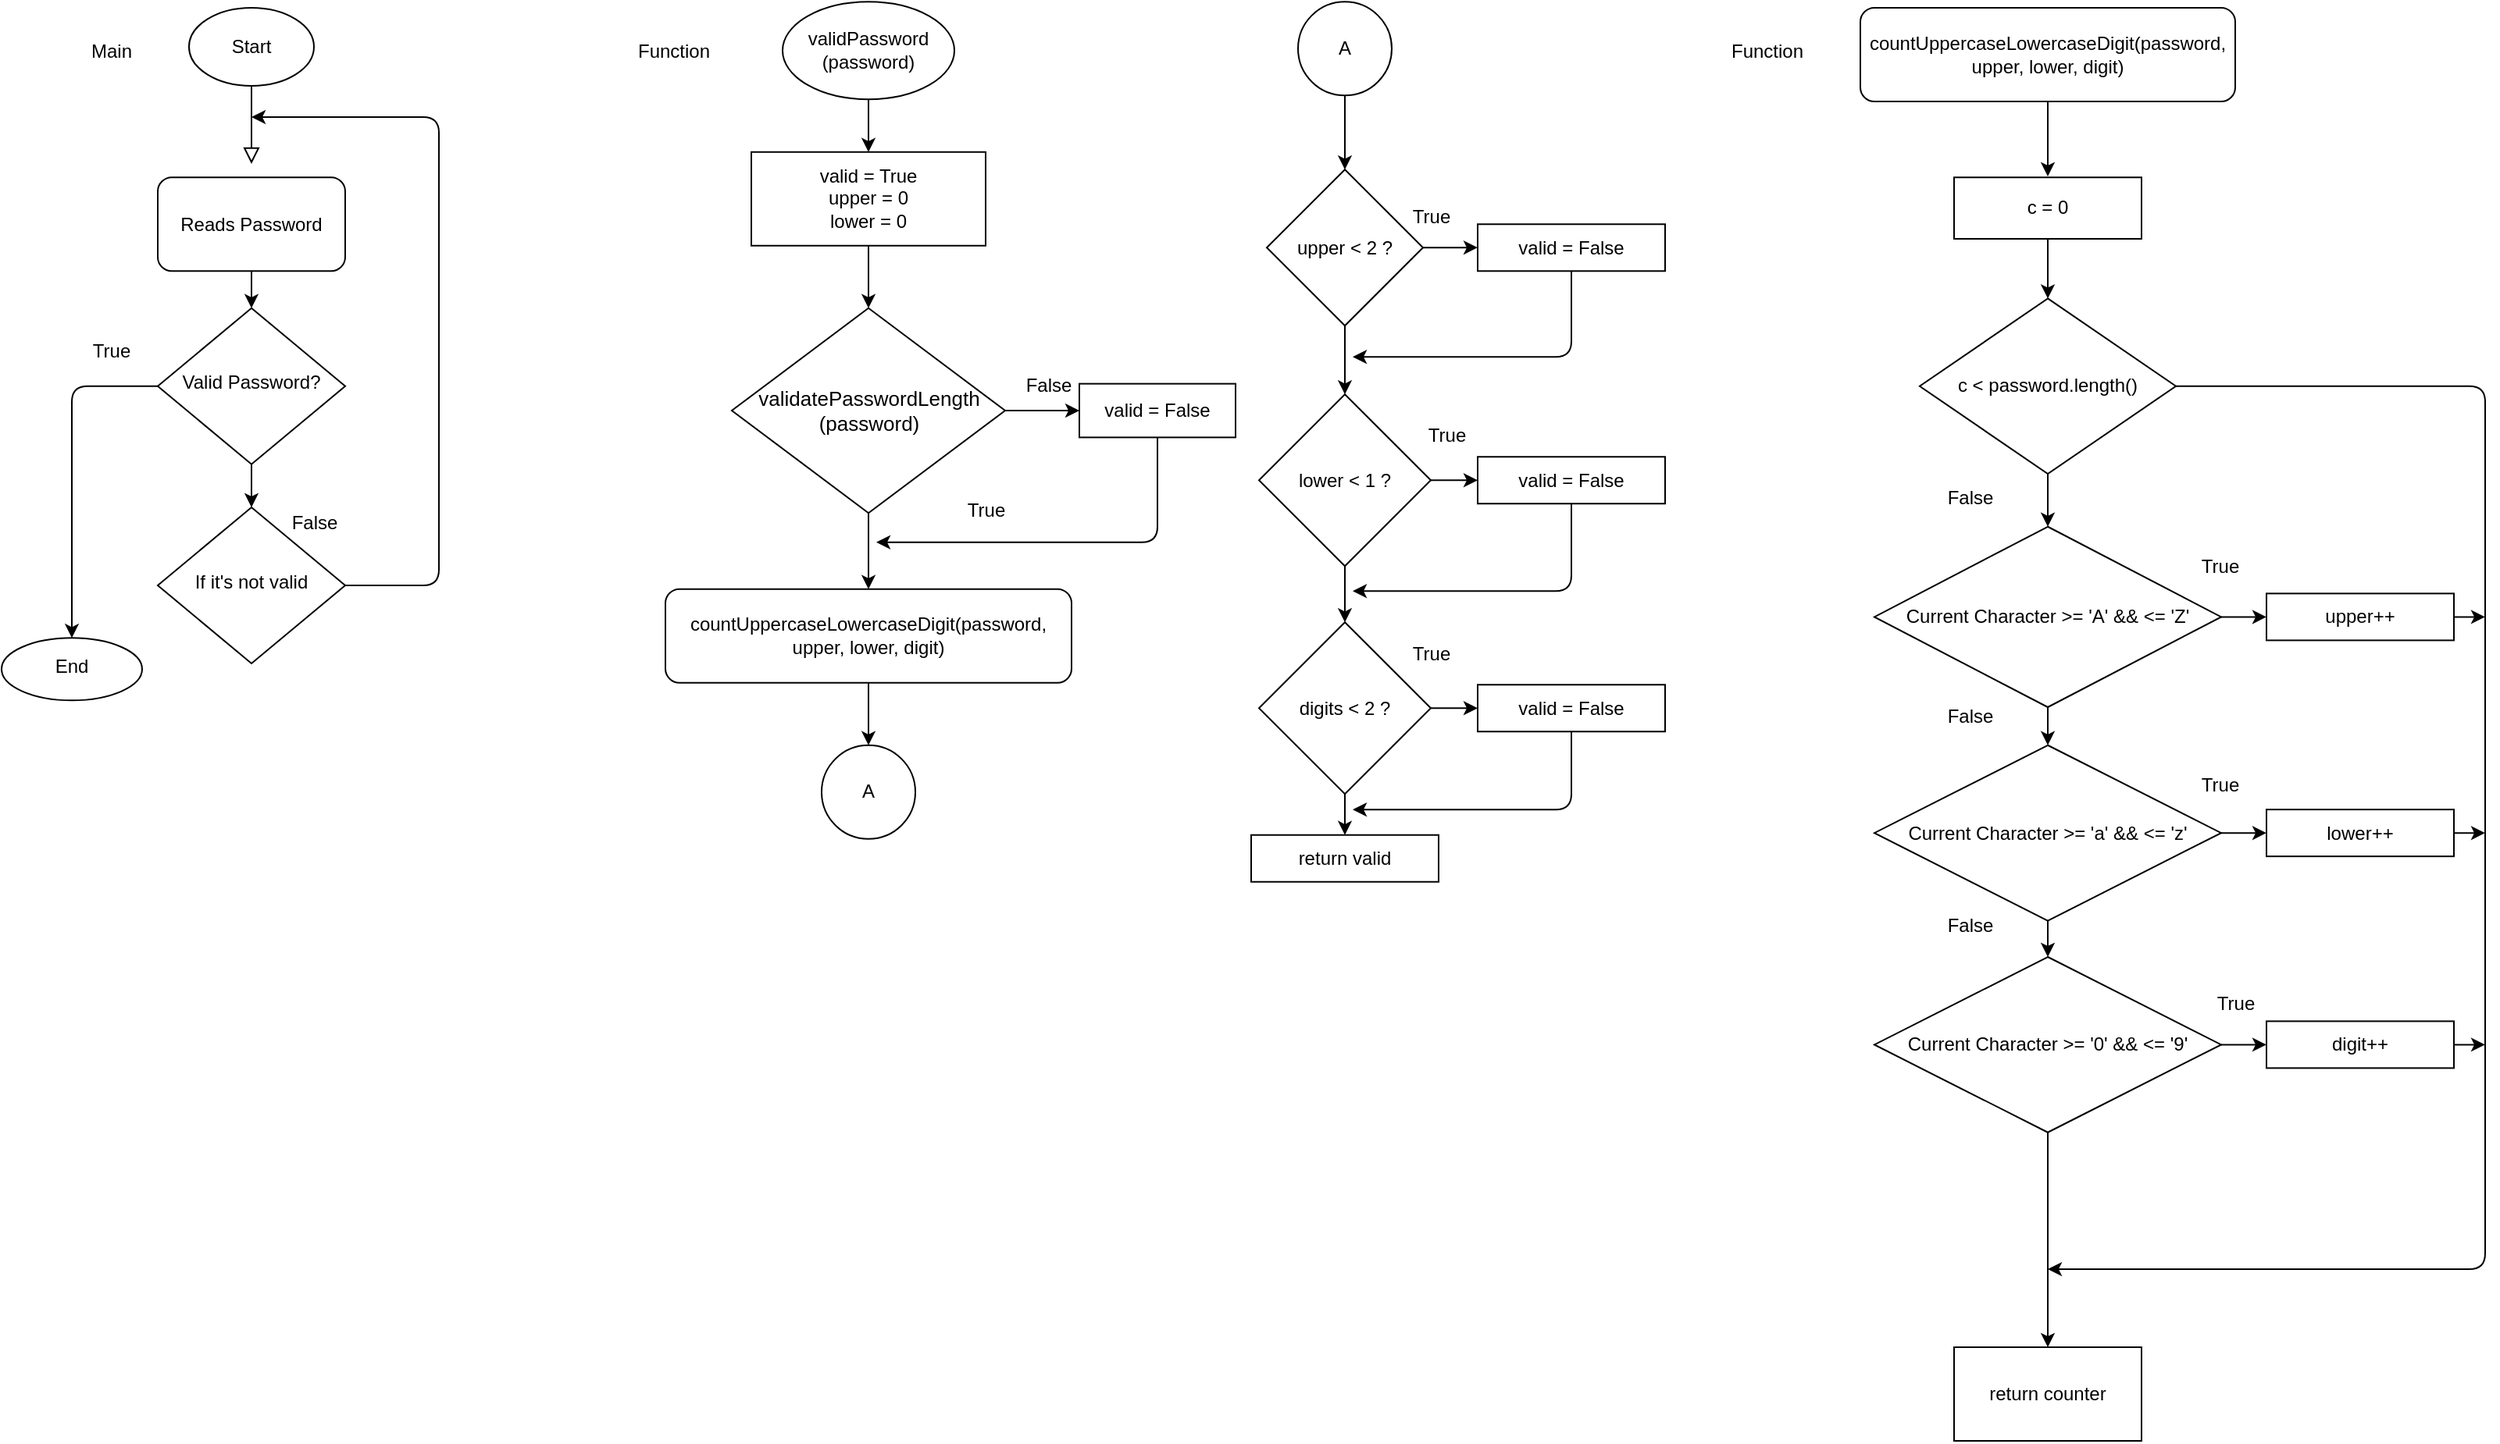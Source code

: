 <mxfile version="14.6.13" type="github">
  <diagram id="C5RBs43oDa-KdzZeNtuy" name="Page-1">
    <mxGraphModel dx="1673" dy="889" grid="1" gridSize="10" guides="1" tooltips="1" connect="1" arrows="1" fold="1" page="1" pageScale="1" pageWidth="1920" pageHeight="1200" math="0" shadow="0">
      <root>
        <mxCell id="WIyWlLk6GJQsqaUBKTNV-0" />
        <mxCell id="WIyWlLk6GJQsqaUBKTNV-1" parent="WIyWlLk6GJQsqaUBKTNV-0" />
        <mxCell id="WIyWlLk6GJQsqaUBKTNV-2" value="" style="html=1;jettySize=auto;orthogonalLoop=1;fontSize=11;endArrow=block;endFill=0;endSize=8;strokeWidth=1;shadow=0;labelBackgroundColor=none;edgeStyle=orthogonalEdgeStyle;" parent="WIyWlLk6GJQsqaUBKTNV-1" edge="1">
          <mxGeometry relative="1" as="geometry">
            <mxPoint x="430" y="72" as="sourcePoint" />
            <mxPoint x="430" y="122" as="targetPoint" />
          </mxGeometry>
        </mxCell>
        <mxCell id="QUAZW8t2TdC763v6tmOx-5" value="" style="edgeStyle=orthogonalEdgeStyle;curved=0;rounded=1;sketch=0;orthogonalLoop=1;jettySize=auto;html=1;" edge="1" parent="WIyWlLk6GJQsqaUBKTNV-1" source="WIyWlLk6GJQsqaUBKTNV-10" target="QUAZW8t2TdC763v6tmOx-4">
          <mxGeometry relative="1" as="geometry" />
        </mxCell>
        <mxCell id="QUAZW8t2TdC763v6tmOx-10" value="" style="edgeStyle=orthogonalEdgeStyle;curved=0;rounded=1;sketch=0;orthogonalLoop=1;jettySize=auto;html=1;" edge="1" parent="WIyWlLk6GJQsqaUBKTNV-1" source="WIyWlLk6GJQsqaUBKTNV-10" target="QUAZW8t2TdC763v6tmOx-9">
          <mxGeometry relative="1" as="geometry" />
        </mxCell>
        <mxCell id="WIyWlLk6GJQsqaUBKTNV-10" value="Valid Password?" style="rhombus;whiteSpace=wrap;html=1;shadow=0;fontFamily=Helvetica;fontSize=12;align=center;strokeWidth=1;spacing=6;spacingTop=-4;" parent="WIyWlLk6GJQsqaUBKTNV-1" vertex="1">
          <mxGeometry x="370" y="214.38" width="120" height="100" as="geometry" />
        </mxCell>
        <mxCell id="QUAZW8t2TdC763v6tmOx-1" value="Start" style="ellipse;whiteSpace=wrap;html=1;rounded=0;sketch=0;" vertex="1" parent="WIyWlLk6GJQsqaUBKTNV-1">
          <mxGeometry x="390" y="22" width="80" height="50" as="geometry" />
        </mxCell>
        <mxCell id="QUAZW8t2TdC763v6tmOx-3" value="" style="edgeStyle=orthogonalEdgeStyle;curved=0;rounded=1;sketch=0;orthogonalLoop=1;jettySize=auto;html=1;" edge="1" parent="WIyWlLk6GJQsqaUBKTNV-1" source="QUAZW8t2TdC763v6tmOx-2" target="WIyWlLk6GJQsqaUBKTNV-10">
          <mxGeometry relative="1" as="geometry" />
        </mxCell>
        <mxCell id="QUAZW8t2TdC763v6tmOx-2" value="Reads Password" style="rounded=1;whiteSpace=wrap;html=1;sketch=0;" vertex="1" parent="WIyWlLk6GJQsqaUBKTNV-1">
          <mxGeometry x="370" y="130.63" width="120" height="60" as="geometry" />
        </mxCell>
        <mxCell id="QUAZW8t2TdC763v6tmOx-6" style="edgeStyle=orthogonalEdgeStyle;curved=0;rounded=1;sketch=0;orthogonalLoop=1;jettySize=auto;html=1;" edge="1" parent="WIyWlLk6GJQsqaUBKTNV-1" source="QUAZW8t2TdC763v6tmOx-4">
          <mxGeometry relative="1" as="geometry">
            <mxPoint x="430" y="92" as="targetPoint" />
            <Array as="points">
              <mxPoint x="550" y="392" />
              <mxPoint x="550" y="92" />
            </Array>
          </mxGeometry>
        </mxCell>
        <mxCell id="QUAZW8t2TdC763v6tmOx-4" value="If it&#39;s not valid" style="rhombus;whiteSpace=wrap;html=1;shadow=0;fontFamily=Helvetica;fontSize=12;align=center;strokeWidth=1;spacing=6;spacingTop=-4;" vertex="1" parent="WIyWlLk6GJQsqaUBKTNV-1">
          <mxGeometry x="370" y="342" width="120" height="100" as="geometry" />
        </mxCell>
        <mxCell id="QUAZW8t2TdC763v6tmOx-9" value="End" style="ellipse;whiteSpace=wrap;html=1;shadow=0;strokeWidth=1;spacing=6;spacingTop=-4;" vertex="1" parent="WIyWlLk6GJQsqaUBKTNV-1">
          <mxGeometry x="270" y="425.63" width="90" height="40" as="geometry" />
        </mxCell>
        <mxCell id="QUAZW8t2TdC763v6tmOx-15" style="edgeStyle=orthogonalEdgeStyle;curved=0;rounded=1;sketch=0;orthogonalLoop=1;jettySize=auto;html=1;exitX=0.5;exitY=1;exitDx=0;exitDy=0;entryX=0.5;entryY=0;entryDx=0;entryDy=0;" edge="1" parent="WIyWlLk6GJQsqaUBKTNV-1" source="QUAZW8t2TdC763v6tmOx-11" target="QUAZW8t2TdC763v6tmOx-14">
          <mxGeometry relative="1" as="geometry" />
        </mxCell>
        <mxCell id="QUAZW8t2TdC763v6tmOx-11" value="validPassword&lt;br&gt;(password)" style="ellipse;whiteSpace=wrap;html=1;rounded=0;sketch=0;" vertex="1" parent="WIyWlLk6GJQsqaUBKTNV-1">
          <mxGeometry x="770" y="18.13" width="110" height="62.5" as="geometry" />
        </mxCell>
        <mxCell id="QUAZW8t2TdC763v6tmOx-16" style="edgeStyle=orthogonalEdgeStyle;curved=0;rounded=1;sketch=0;orthogonalLoop=1;jettySize=auto;html=1;exitX=0.5;exitY=1;exitDx=0;exitDy=0;" edge="1" parent="WIyWlLk6GJQsqaUBKTNV-1" source="QUAZW8t2TdC763v6tmOx-14">
          <mxGeometry relative="1" as="geometry">
            <mxPoint x="825" y="214.38" as="targetPoint" />
          </mxGeometry>
        </mxCell>
        <mxCell id="QUAZW8t2TdC763v6tmOx-14" value="valid = True&lt;br&gt;upper = 0&lt;br&gt;lower = 0" style="rounded=0;whiteSpace=wrap;html=1;sketch=0;" vertex="1" parent="WIyWlLk6GJQsqaUBKTNV-1">
          <mxGeometry x="750" y="114.38" width="150" height="60" as="geometry" />
        </mxCell>
        <mxCell id="QUAZW8t2TdC763v6tmOx-18" style="edgeStyle=orthogonalEdgeStyle;curved=0;rounded=1;sketch=0;orthogonalLoop=1;jettySize=auto;html=1;" edge="1" parent="WIyWlLk6GJQsqaUBKTNV-1" source="QUAZW8t2TdC763v6tmOx-17" target="QUAZW8t2TdC763v6tmOx-19">
          <mxGeometry relative="1" as="geometry">
            <mxPoint x="825" y="404.38" as="targetPoint" />
          </mxGeometry>
        </mxCell>
        <mxCell id="QUAZW8t2TdC763v6tmOx-23" style="edgeStyle=orthogonalEdgeStyle;curved=0;rounded=1;sketch=0;orthogonalLoop=1;jettySize=auto;html=1;exitX=1;exitY=0.5;exitDx=0;exitDy=0;" edge="1" parent="WIyWlLk6GJQsqaUBKTNV-1" source="QUAZW8t2TdC763v6tmOx-17" target="QUAZW8t2TdC763v6tmOx-24">
          <mxGeometry relative="1" as="geometry">
            <mxPoint x="980" y="280.38" as="targetPoint" />
          </mxGeometry>
        </mxCell>
        <mxCell id="QUAZW8t2TdC763v6tmOx-17" value="&lt;font style=&quot;font-size: 13px&quot;&gt;validatePasswordLength&lt;br&gt;(password)&lt;br&gt;&lt;/font&gt;" style="rhombus;whiteSpace=wrap;html=1;rounded=0;sketch=0;" vertex="1" parent="WIyWlLk6GJQsqaUBKTNV-1">
          <mxGeometry x="737.5" y="214.38" width="175" height="131.25" as="geometry" />
        </mxCell>
        <mxCell id="QUAZW8t2TdC763v6tmOx-21" value="" style="edgeStyle=orthogonalEdgeStyle;curved=0;rounded=1;sketch=0;orthogonalLoop=1;jettySize=auto;html=1;" edge="1" parent="WIyWlLk6GJQsqaUBKTNV-1" source="QUAZW8t2TdC763v6tmOx-19" target="QUAZW8t2TdC763v6tmOx-22">
          <mxGeometry relative="1" as="geometry">
            <mxPoint x="825" y="504.38" as="targetPoint" />
          </mxGeometry>
        </mxCell>
        <mxCell id="QUAZW8t2TdC763v6tmOx-19" value="countUppercaseLowercaseDigit(password, upper, lower, digit)" style="rounded=1;whiteSpace=wrap;html=1;sketch=0;" vertex="1" parent="WIyWlLk6GJQsqaUBKTNV-1">
          <mxGeometry x="695" y="394.38" width="260" height="60" as="geometry" />
        </mxCell>
        <mxCell id="QUAZW8t2TdC763v6tmOx-22" value="A" style="ellipse;whiteSpace=wrap;html=1;aspect=fixed;rounded=0;sketch=0;" vertex="1" parent="WIyWlLk6GJQsqaUBKTNV-1">
          <mxGeometry x="795" y="494.38" width="60" height="60" as="geometry" />
        </mxCell>
        <mxCell id="QUAZW8t2TdC763v6tmOx-25" style="edgeStyle=orthogonalEdgeStyle;curved=0;rounded=1;sketch=0;orthogonalLoop=1;jettySize=auto;html=1;" edge="1" parent="WIyWlLk6GJQsqaUBKTNV-1" source="QUAZW8t2TdC763v6tmOx-24">
          <mxGeometry relative="1" as="geometry">
            <mxPoint x="830" y="364.38" as="targetPoint" />
            <Array as="points">
              <mxPoint x="1010" y="364.38" />
            </Array>
          </mxGeometry>
        </mxCell>
        <mxCell id="QUAZW8t2TdC763v6tmOx-24" value="valid = False" style="rounded=0;whiteSpace=wrap;html=1;sketch=0;" vertex="1" parent="WIyWlLk6GJQsqaUBKTNV-1">
          <mxGeometry x="960" y="262.82" width="100" height="34.37" as="geometry" />
        </mxCell>
        <mxCell id="QUAZW8t2TdC763v6tmOx-26" value="True" style="text;html=1;align=center;verticalAlign=middle;resizable=0;points=[];autosize=1;strokeColor=none;" vertex="1" parent="WIyWlLk6GJQsqaUBKTNV-1">
          <mxGeometry x="880" y="334.38" width="40" height="20" as="geometry" />
        </mxCell>
        <mxCell id="QUAZW8t2TdC763v6tmOx-27" value="True" style="text;html=1;align=center;verticalAlign=middle;resizable=0;points=[];autosize=1;strokeColor=none;" vertex="1" parent="WIyWlLk6GJQsqaUBKTNV-1">
          <mxGeometry x="320" y="232" width="40" height="20" as="geometry" />
        </mxCell>
        <mxCell id="QUAZW8t2TdC763v6tmOx-28" value="False" style="text;html=1;align=center;verticalAlign=middle;resizable=0;points=[];autosize=1;strokeColor=none;" vertex="1" parent="WIyWlLk6GJQsqaUBKTNV-1">
          <mxGeometry x="920" y="254.38" width="40" height="20" as="geometry" />
        </mxCell>
        <mxCell id="QUAZW8t2TdC763v6tmOx-29" value="False" style="text;html=1;align=center;verticalAlign=middle;resizable=0;points=[];autosize=1;strokeColor=none;" vertex="1" parent="WIyWlLk6GJQsqaUBKTNV-1">
          <mxGeometry x="450" y="342" width="40" height="20" as="geometry" />
        </mxCell>
        <mxCell id="QUAZW8t2TdC763v6tmOx-33" value="" style="edgeStyle=orthogonalEdgeStyle;curved=0;rounded=1;sketch=0;orthogonalLoop=1;jettySize=auto;html=1;" edge="1" parent="WIyWlLk6GJQsqaUBKTNV-1" source="QUAZW8t2TdC763v6tmOx-31" target="QUAZW8t2TdC763v6tmOx-32">
          <mxGeometry relative="1" as="geometry" />
        </mxCell>
        <mxCell id="QUAZW8t2TdC763v6tmOx-31" value="A" style="ellipse;whiteSpace=wrap;html=1;aspect=fixed;rounded=0;sketch=0;" vertex="1" parent="WIyWlLk6GJQsqaUBKTNV-1">
          <mxGeometry x="1100" y="18.13" width="60" height="60" as="geometry" />
        </mxCell>
        <mxCell id="QUAZW8t2TdC763v6tmOx-35" value="" style="edgeStyle=orthogonalEdgeStyle;curved=0;rounded=1;sketch=0;orthogonalLoop=1;jettySize=auto;html=1;" edge="1" parent="WIyWlLk6GJQsqaUBKTNV-1" source="QUAZW8t2TdC763v6tmOx-32" target="QUAZW8t2TdC763v6tmOx-34">
          <mxGeometry relative="1" as="geometry" />
        </mxCell>
        <mxCell id="QUAZW8t2TdC763v6tmOx-37" value="" style="edgeStyle=orthogonalEdgeStyle;curved=0;rounded=1;sketch=0;orthogonalLoop=1;jettySize=auto;html=1;" edge="1" parent="WIyWlLk6GJQsqaUBKTNV-1" source="QUAZW8t2TdC763v6tmOx-32" target="QUAZW8t2TdC763v6tmOx-36">
          <mxGeometry relative="1" as="geometry" />
        </mxCell>
        <mxCell id="QUAZW8t2TdC763v6tmOx-32" value="upper &amp;lt; 2 ?" style="rhombus;whiteSpace=wrap;html=1;rounded=0;sketch=0;" vertex="1" parent="WIyWlLk6GJQsqaUBKTNV-1">
          <mxGeometry x="1080" y="125.63" width="100" height="100" as="geometry" />
        </mxCell>
        <mxCell id="QUAZW8t2TdC763v6tmOx-42" style="edgeStyle=orthogonalEdgeStyle;curved=0;rounded=1;sketch=0;orthogonalLoop=1;jettySize=auto;html=1;exitX=0.5;exitY=1;exitDx=0;exitDy=0;" edge="1" parent="WIyWlLk6GJQsqaUBKTNV-1" source="QUAZW8t2TdC763v6tmOx-34">
          <mxGeometry relative="1" as="geometry">
            <mxPoint x="1135" y="245.63" as="targetPoint" />
            <Array as="points">
              <mxPoint x="1275" y="245.63" />
            </Array>
          </mxGeometry>
        </mxCell>
        <mxCell id="QUAZW8t2TdC763v6tmOx-34" value="valid = False" style="rounded=0;whiteSpace=wrap;html=1;sketch=0;" vertex="1" parent="WIyWlLk6GJQsqaUBKTNV-1">
          <mxGeometry x="1215" y="160.63" width="120" height="30" as="geometry" />
        </mxCell>
        <mxCell id="QUAZW8t2TdC763v6tmOx-47" style="edgeStyle=orthogonalEdgeStyle;curved=0;rounded=1;sketch=0;orthogonalLoop=1;jettySize=auto;html=1;exitX=1;exitY=0.5;exitDx=0;exitDy=0;entryX=0;entryY=0.5;entryDx=0;entryDy=0;" edge="1" parent="WIyWlLk6GJQsqaUBKTNV-1" source="QUAZW8t2TdC763v6tmOx-36" target="QUAZW8t2TdC763v6tmOx-46">
          <mxGeometry relative="1" as="geometry" />
        </mxCell>
        <mxCell id="QUAZW8t2TdC763v6tmOx-50" value="" style="edgeStyle=orthogonalEdgeStyle;curved=0;rounded=1;sketch=0;orthogonalLoop=1;jettySize=auto;html=1;" edge="1" parent="WIyWlLk6GJQsqaUBKTNV-1" source="QUAZW8t2TdC763v6tmOx-36" target="QUAZW8t2TdC763v6tmOx-49">
          <mxGeometry relative="1" as="geometry" />
        </mxCell>
        <mxCell id="QUAZW8t2TdC763v6tmOx-36" value="lower &amp;lt; 1 ?" style="rhombus;whiteSpace=wrap;html=1;rounded=0;sketch=0;" vertex="1" parent="WIyWlLk6GJQsqaUBKTNV-1">
          <mxGeometry x="1075" y="269.63" width="110" height="110" as="geometry" />
        </mxCell>
        <mxCell id="QUAZW8t2TdC763v6tmOx-39" value="True" style="text;html=1;align=center;verticalAlign=middle;resizable=0;points=[];autosize=1;strokeColor=none;" vertex="1" parent="WIyWlLk6GJQsqaUBKTNV-1">
          <mxGeometry x="1165" y="145.63" width="40" height="20" as="geometry" />
        </mxCell>
        <mxCell id="QUAZW8t2TdC763v6tmOx-56" style="edgeStyle=orthogonalEdgeStyle;curved=0;rounded=1;sketch=0;orthogonalLoop=1;jettySize=auto;html=1;exitX=0.5;exitY=1;exitDx=0;exitDy=0;" edge="1" parent="WIyWlLk6GJQsqaUBKTNV-1" source="QUAZW8t2TdC763v6tmOx-46">
          <mxGeometry relative="1" as="geometry">
            <mxPoint x="1135" y="395.63" as="targetPoint" />
            <Array as="points">
              <mxPoint x="1275" y="395.63" />
            </Array>
          </mxGeometry>
        </mxCell>
        <mxCell id="QUAZW8t2TdC763v6tmOx-46" value="valid = False" style="rounded=0;whiteSpace=wrap;html=1;sketch=0;" vertex="1" parent="WIyWlLk6GJQsqaUBKTNV-1">
          <mxGeometry x="1215" y="309.63" width="120" height="30" as="geometry" />
        </mxCell>
        <mxCell id="QUAZW8t2TdC763v6tmOx-48" value="True" style="text;html=1;align=center;verticalAlign=middle;resizable=0;points=[];autosize=1;strokeColor=none;" vertex="1" parent="WIyWlLk6GJQsqaUBKTNV-1">
          <mxGeometry x="1175" y="285.63" width="40" height="20" as="geometry" />
        </mxCell>
        <mxCell id="QUAZW8t2TdC763v6tmOx-52" style="edgeStyle=orthogonalEdgeStyle;curved=0;rounded=1;sketch=0;orthogonalLoop=1;jettySize=auto;html=1;exitX=1;exitY=0.5;exitDx=0;exitDy=0;entryX=0;entryY=0.5;entryDx=0;entryDy=0;" edge="1" parent="WIyWlLk6GJQsqaUBKTNV-1" source="QUAZW8t2TdC763v6tmOx-49" target="QUAZW8t2TdC763v6tmOx-51">
          <mxGeometry relative="1" as="geometry" />
        </mxCell>
        <mxCell id="QUAZW8t2TdC763v6tmOx-54" style="edgeStyle=orthogonalEdgeStyle;curved=0;rounded=1;sketch=0;orthogonalLoop=1;jettySize=auto;html=1;exitX=0.5;exitY=1;exitDx=0;exitDy=0;" edge="1" parent="WIyWlLk6GJQsqaUBKTNV-1" source="QUAZW8t2TdC763v6tmOx-49" target="QUAZW8t2TdC763v6tmOx-55">
          <mxGeometry relative="1" as="geometry">
            <mxPoint x="1130" y="575.63" as="targetPoint" />
          </mxGeometry>
        </mxCell>
        <mxCell id="QUAZW8t2TdC763v6tmOx-49" value="digits &amp;lt; 2 ?" style="rhombus;whiteSpace=wrap;html=1;rounded=0;sketch=0;" vertex="1" parent="WIyWlLk6GJQsqaUBKTNV-1">
          <mxGeometry x="1075" y="415.63" width="110" height="110" as="geometry" />
        </mxCell>
        <mxCell id="QUAZW8t2TdC763v6tmOx-57" style="edgeStyle=orthogonalEdgeStyle;curved=0;rounded=1;sketch=0;orthogonalLoop=1;jettySize=auto;html=1;" edge="1" parent="WIyWlLk6GJQsqaUBKTNV-1" source="QUAZW8t2TdC763v6tmOx-51">
          <mxGeometry relative="1" as="geometry">
            <mxPoint x="1135" y="535.63" as="targetPoint" />
            <Array as="points">
              <mxPoint x="1275" y="535.63" />
            </Array>
          </mxGeometry>
        </mxCell>
        <mxCell id="QUAZW8t2TdC763v6tmOx-51" value="valid = False" style="rounded=0;whiteSpace=wrap;html=1;sketch=0;" vertex="1" parent="WIyWlLk6GJQsqaUBKTNV-1">
          <mxGeometry x="1215" y="455.63" width="120" height="30" as="geometry" />
        </mxCell>
        <mxCell id="QUAZW8t2TdC763v6tmOx-53" value="True" style="text;html=1;align=center;verticalAlign=middle;resizable=0;points=[];autosize=1;strokeColor=none;" vertex="1" parent="WIyWlLk6GJQsqaUBKTNV-1">
          <mxGeometry x="1165" y="425.63" width="40" height="20" as="geometry" />
        </mxCell>
        <mxCell id="QUAZW8t2TdC763v6tmOx-55" value="return valid" style="rounded=0;whiteSpace=wrap;html=1;sketch=0;" vertex="1" parent="WIyWlLk6GJQsqaUBKTNV-1">
          <mxGeometry x="1070" y="551.88" width="120" height="30" as="geometry" />
        </mxCell>
        <mxCell id="QUAZW8t2TdC763v6tmOx-60" style="edgeStyle=orthogonalEdgeStyle;curved=0;rounded=1;sketch=0;orthogonalLoop=1;jettySize=auto;html=1;exitX=0.5;exitY=1;exitDx=0;exitDy=0;" edge="1" parent="WIyWlLk6GJQsqaUBKTNV-1" source="QUAZW8t2TdC763v6tmOx-59">
          <mxGeometry relative="1" as="geometry">
            <mxPoint x="1580" y="130" as="targetPoint" />
          </mxGeometry>
        </mxCell>
        <mxCell id="QUAZW8t2TdC763v6tmOx-59" value="countUppercaseLowercaseDigit(password, upper, lower, digit)" style="rounded=1;whiteSpace=wrap;html=1;sketch=0;" vertex="1" parent="WIyWlLk6GJQsqaUBKTNV-1">
          <mxGeometry x="1460" y="22" width="240" height="60" as="geometry" />
        </mxCell>
        <mxCell id="QUAZW8t2TdC763v6tmOx-63" value="" style="edgeStyle=orthogonalEdgeStyle;curved=0;rounded=1;sketch=0;orthogonalLoop=1;jettySize=auto;html=1;" edge="1" parent="WIyWlLk6GJQsqaUBKTNV-1" source="QUAZW8t2TdC763v6tmOx-61" target="QUAZW8t2TdC763v6tmOx-62">
          <mxGeometry relative="1" as="geometry" />
        </mxCell>
        <mxCell id="QUAZW8t2TdC763v6tmOx-61" value="c = 0" style="rounded=0;whiteSpace=wrap;html=1;sketch=0;" vertex="1" parent="WIyWlLk6GJQsqaUBKTNV-1">
          <mxGeometry x="1520" y="130.63" width="120" height="39.37" as="geometry" />
        </mxCell>
        <mxCell id="QUAZW8t2TdC763v6tmOx-65" style="edgeStyle=orthogonalEdgeStyle;curved=0;rounded=1;sketch=0;orthogonalLoop=1;jettySize=auto;html=1;exitX=0.5;exitY=1;exitDx=0;exitDy=0;entryX=0.5;entryY=0;entryDx=0;entryDy=0;" edge="1" parent="WIyWlLk6GJQsqaUBKTNV-1" source="QUAZW8t2TdC763v6tmOx-62" target="QUAZW8t2TdC763v6tmOx-64">
          <mxGeometry relative="1" as="geometry" />
        </mxCell>
        <mxCell id="QUAZW8t2TdC763v6tmOx-69" style="edgeStyle=orthogonalEdgeStyle;curved=0;rounded=1;sketch=0;orthogonalLoop=1;jettySize=auto;html=1;" edge="1" parent="WIyWlLk6GJQsqaUBKTNV-1" source="QUAZW8t2TdC763v6tmOx-62">
          <mxGeometry relative="1" as="geometry">
            <mxPoint x="1580" y="830" as="targetPoint" />
            <Array as="points">
              <mxPoint x="1860" y="264" />
              <mxPoint x="1860" y="830" />
            </Array>
          </mxGeometry>
        </mxCell>
        <mxCell id="QUAZW8t2TdC763v6tmOx-62" value="c &amp;lt; password.length()" style="rhombus;whiteSpace=wrap;html=1;rounded=0;sketch=0;" vertex="1" parent="WIyWlLk6GJQsqaUBKTNV-1">
          <mxGeometry x="1498" y="208.19" width="164" height="112.38" as="geometry" />
        </mxCell>
        <mxCell id="QUAZW8t2TdC763v6tmOx-67" style="edgeStyle=orthogonalEdgeStyle;curved=0;rounded=1;sketch=0;orthogonalLoop=1;jettySize=auto;html=1;exitX=0.5;exitY=1;exitDx=0;exitDy=0;entryX=0.5;entryY=0;entryDx=0;entryDy=0;" edge="1" parent="WIyWlLk6GJQsqaUBKTNV-1" source="QUAZW8t2TdC763v6tmOx-64" target="QUAZW8t2TdC763v6tmOx-66">
          <mxGeometry relative="1" as="geometry" />
        </mxCell>
        <mxCell id="QUAZW8t2TdC763v6tmOx-71" value="" style="edgeStyle=orthogonalEdgeStyle;curved=0;rounded=1;sketch=0;orthogonalLoop=1;jettySize=auto;html=1;" edge="1" parent="WIyWlLk6GJQsqaUBKTNV-1" source="QUAZW8t2TdC763v6tmOx-64" target="QUAZW8t2TdC763v6tmOx-70">
          <mxGeometry relative="1" as="geometry" />
        </mxCell>
        <mxCell id="QUAZW8t2TdC763v6tmOx-64" value="Current Character &amp;gt;= &#39;A&#39; &amp;amp;&amp;amp; &amp;lt;= &#39;Z&#39;" style="rhombus;whiteSpace=wrap;html=1;rounded=0;sketch=0;" vertex="1" parent="WIyWlLk6GJQsqaUBKTNV-1">
          <mxGeometry x="1469" y="354.38" width="222" height="115.62" as="geometry" />
        </mxCell>
        <mxCell id="QUAZW8t2TdC763v6tmOx-76" style="edgeStyle=orthogonalEdgeStyle;curved=0;rounded=1;sketch=0;orthogonalLoop=1;jettySize=auto;html=1;exitX=1;exitY=0.5;exitDx=0;exitDy=0;entryX=0;entryY=0.5;entryDx=0;entryDy=0;" edge="1" parent="WIyWlLk6GJQsqaUBKTNV-1" source="QUAZW8t2TdC763v6tmOx-66" target="QUAZW8t2TdC763v6tmOx-74">
          <mxGeometry relative="1" as="geometry" />
        </mxCell>
        <mxCell id="QUAZW8t2TdC763v6tmOx-78" style="edgeStyle=orthogonalEdgeStyle;curved=0;rounded=1;sketch=0;orthogonalLoop=1;jettySize=auto;html=1;exitX=0.5;exitY=1;exitDx=0;exitDy=0;entryX=0.5;entryY=0;entryDx=0;entryDy=0;" edge="1" parent="WIyWlLk6GJQsqaUBKTNV-1" source="QUAZW8t2TdC763v6tmOx-66" target="QUAZW8t2TdC763v6tmOx-68">
          <mxGeometry relative="1" as="geometry" />
        </mxCell>
        <mxCell id="QUAZW8t2TdC763v6tmOx-66" value="Current Character &amp;gt;= &#39;a&#39; &amp;amp;&amp;amp; &amp;lt;= &#39;z&#39;" style="rhombus;whiteSpace=wrap;html=1;rounded=0;sketch=0;" vertex="1" parent="WIyWlLk6GJQsqaUBKTNV-1">
          <mxGeometry x="1469" y="494.38" width="222" height="112.38" as="geometry" />
        </mxCell>
        <mxCell id="QUAZW8t2TdC763v6tmOx-80" style="edgeStyle=orthogonalEdgeStyle;curved=0;rounded=1;sketch=0;orthogonalLoop=1;jettySize=auto;html=1;exitX=1;exitY=0.5;exitDx=0;exitDy=0;entryX=0;entryY=0.5;entryDx=0;entryDy=0;" edge="1" parent="WIyWlLk6GJQsqaUBKTNV-1" source="QUAZW8t2TdC763v6tmOx-68" target="QUAZW8t2TdC763v6tmOx-79">
          <mxGeometry relative="1" as="geometry" />
        </mxCell>
        <mxCell id="QUAZW8t2TdC763v6tmOx-82" style="edgeStyle=orthogonalEdgeStyle;curved=0;rounded=1;sketch=0;orthogonalLoop=1;jettySize=auto;html=1;exitX=0.5;exitY=1;exitDx=0;exitDy=0;" edge="1" parent="WIyWlLk6GJQsqaUBKTNV-1" source="QUAZW8t2TdC763v6tmOx-68" target="QUAZW8t2TdC763v6tmOx-83">
          <mxGeometry relative="1" as="geometry">
            <mxPoint x="1580" y="810" as="targetPoint" />
          </mxGeometry>
        </mxCell>
        <mxCell id="QUAZW8t2TdC763v6tmOx-68" value="Current Character &amp;gt;= &#39;0&#39; &amp;amp;&amp;amp; &amp;lt;= &#39;9&#39;" style="rhombus;whiteSpace=wrap;html=1;rounded=0;sketch=0;" vertex="1" parent="WIyWlLk6GJQsqaUBKTNV-1">
          <mxGeometry x="1469" y="630" width="222" height="112.38" as="geometry" />
        </mxCell>
        <mxCell id="QUAZW8t2TdC763v6tmOx-75" style="edgeStyle=orthogonalEdgeStyle;curved=0;rounded=1;sketch=0;orthogonalLoop=1;jettySize=auto;html=1;exitX=1;exitY=0.5;exitDx=0;exitDy=0;" edge="1" parent="WIyWlLk6GJQsqaUBKTNV-1" source="QUAZW8t2TdC763v6tmOx-70">
          <mxGeometry relative="1" as="geometry">
            <mxPoint x="1860" y="412" as="targetPoint" />
          </mxGeometry>
        </mxCell>
        <mxCell id="QUAZW8t2TdC763v6tmOx-70" value="upper++" style="rounded=0;whiteSpace=wrap;html=1;sketch=0;" vertex="1" parent="WIyWlLk6GJQsqaUBKTNV-1">
          <mxGeometry x="1720" y="397.19" width="120" height="30" as="geometry" />
        </mxCell>
        <mxCell id="QUAZW8t2TdC763v6tmOx-77" style="edgeStyle=orthogonalEdgeStyle;curved=0;rounded=1;sketch=0;orthogonalLoop=1;jettySize=auto;html=1;exitX=1;exitY=0.5;exitDx=0;exitDy=0;" edge="1" parent="WIyWlLk6GJQsqaUBKTNV-1" source="QUAZW8t2TdC763v6tmOx-74">
          <mxGeometry relative="1" as="geometry">
            <mxPoint x="1860" y="551" as="targetPoint" />
          </mxGeometry>
        </mxCell>
        <mxCell id="QUAZW8t2TdC763v6tmOx-74" value="lower++" style="rounded=0;whiteSpace=wrap;html=1;sketch=0;" vertex="1" parent="WIyWlLk6GJQsqaUBKTNV-1">
          <mxGeometry x="1720" y="535.57" width="120" height="30" as="geometry" />
        </mxCell>
        <mxCell id="QUAZW8t2TdC763v6tmOx-81" style="edgeStyle=orthogonalEdgeStyle;curved=0;rounded=1;sketch=0;orthogonalLoop=1;jettySize=auto;html=1;exitX=1;exitY=0.5;exitDx=0;exitDy=0;" edge="1" parent="WIyWlLk6GJQsqaUBKTNV-1" source="QUAZW8t2TdC763v6tmOx-79">
          <mxGeometry relative="1" as="geometry">
            <mxPoint x="1860" y="686" as="targetPoint" />
          </mxGeometry>
        </mxCell>
        <mxCell id="QUAZW8t2TdC763v6tmOx-79" value="digit++" style="rounded=0;whiteSpace=wrap;html=1;sketch=0;" vertex="1" parent="WIyWlLk6GJQsqaUBKTNV-1">
          <mxGeometry x="1720" y="671.19" width="120" height="30" as="geometry" />
        </mxCell>
        <mxCell id="QUAZW8t2TdC763v6tmOx-83" value="return counter" style="rounded=0;whiteSpace=wrap;html=1;sketch=0;" vertex="1" parent="WIyWlLk6GJQsqaUBKTNV-1">
          <mxGeometry x="1520" y="880" width="120" height="60" as="geometry" />
        </mxCell>
        <mxCell id="QUAZW8t2TdC763v6tmOx-84" value="True" style="text;html=1;align=center;verticalAlign=middle;resizable=0;points=[];autosize=1;strokeColor=none;" vertex="1" parent="WIyWlLk6GJQsqaUBKTNV-1">
          <mxGeometry x="1670" y="370" width="40" height="20" as="geometry" />
        </mxCell>
        <mxCell id="QUAZW8t2TdC763v6tmOx-85" value="True" style="text;html=1;align=center;verticalAlign=middle;resizable=0;points=[];autosize=1;strokeColor=none;" vertex="1" parent="WIyWlLk6GJQsqaUBKTNV-1">
          <mxGeometry x="1670" y="510" width="40" height="20" as="geometry" />
        </mxCell>
        <mxCell id="QUAZW8t2TdC763v6tmOx-86" value="True" style="text;html=1;align=center;verticalAlign=middle;resizable=0;points=[];autosize=1;strokeColor=none;" vertex="1" parent="WIyWlLk6GJQsqaUBKTNV-1">
          <mxGeometry x="1680" y="650" width="40" height="20" as="geometry" />
        </mxCell>
        <mxCell id="QUAZW8t2TdC763v6tmOx-87" value="False" style="text;html=1;align=center;verticalAlign=middle;resizable=0;points=[];autosize=1;strokeColor=none;" vertex="1" parent="WIyWlLk6GJQsqaUBKTNV-1">
          <mxGeometry x="1510" y="325.63" width="40" height="20" as="geometry" />
        </mxCell>
        <mxCell id="QUAZW8t2TdC763v6tmOx-88" value="False" style="text;html=1;align=center;verticalAlign=middle;resizable=0;points=[];autosize=1;strokeColor=none;" vertex="1" parent="WIyWlLk6GJQsqaUBKTNV-1">
          <mxGeometry x="1510" y="465.63" width="40" height="20" as="geometry" />
        </mxCell>
        <mxCell id="QUAZW8t2TdC763v6tmOx-89" value="False" style="text;html=1;align=center;verticalAlign=middle;resizable=0;points=[];autosize=1;strokeColor=none;" vertex="1" parent="WIyWlLk6GJQsqaUBKTNV-1">
          <mxGeometry x="1510" y="600" width="40" height="20" as="geometry" />
        </mxCell>
        <mxCell id="QUAZW8t2TdC763v6tmOx-90" value="Main" style="text;html=1;align=center;verticalAlign=middle;resizable=0;points=[];autosize=1;strokeColor=none;" vertex="1" parent="WIyWlLk6GJQsqaUBKTNV-1">
          <mxGeometry x="320" y="40" width="40" height="20" as="geometry" />
        </mxCell>
        <mxCell id="QUAZW8t2TdC763v6tmOx-91" value="Function" style="text;html=1;align=center;verticalAlign=middle;resizable=0;points=[];autosize=1;strokeColor=none;" vertex="1" parent="WIyWlLk6GJQsqaUBKTNV-1">
          <mxGeometry x="670" y="40" width="60" height="20" as="geometry" />
        </mxCell>
        <mxCell id="QUAZW8t2TdC763v6tmOx-92" value="Function" style="text;html=1;align=center;verticalAlign=middle;resizable=0;points=[];autosize=1;strokeColor=none;" vertex="1" parent="WIyWlLk6GJQsqaUBKTNV-1">
          <mxGeometry x="1370" y="40" width="60" height="20" as="geometry" />
        </mxCell>
      </root>
    </mxGraphModel>
  </diagram>
</mxfile>
